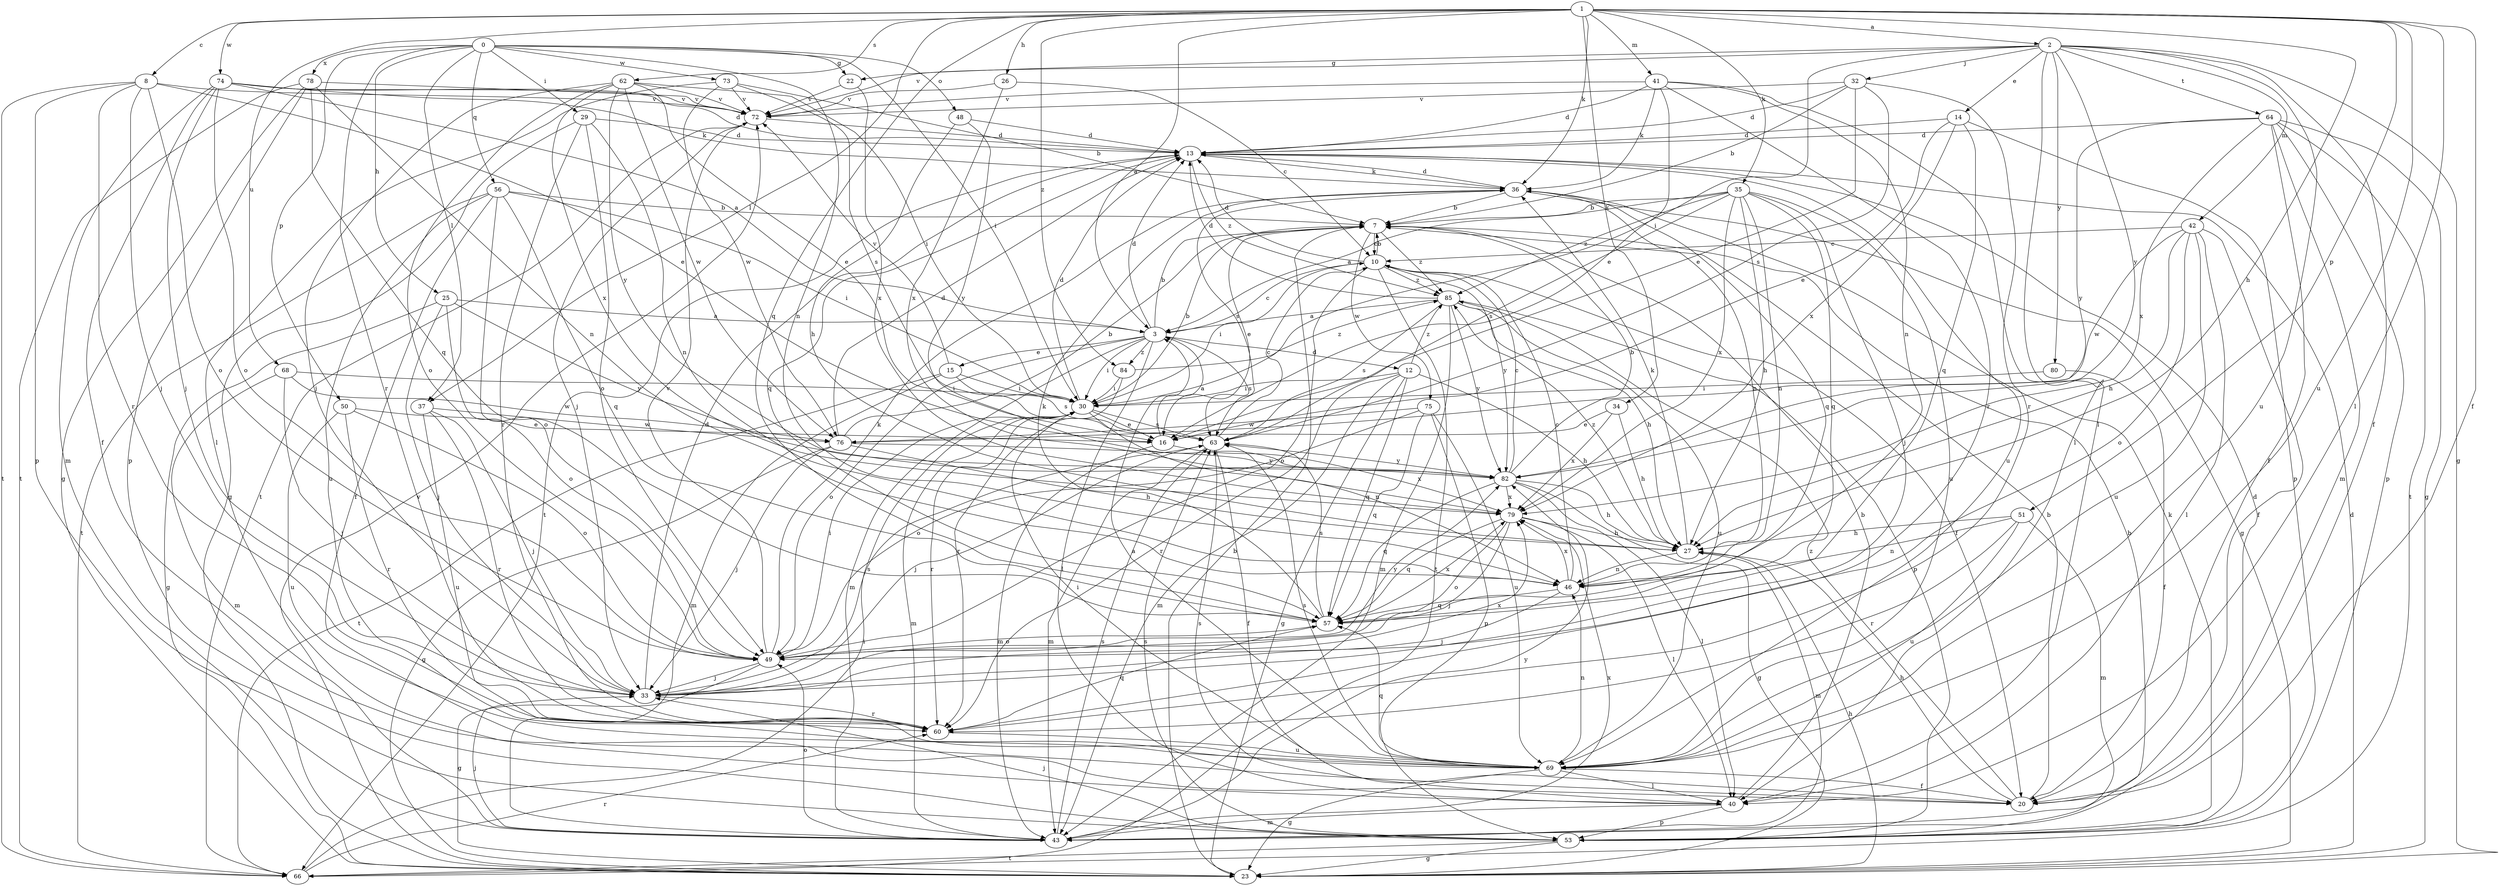 strict digraph  {
0;
1;
2;
3;
7;
8;
10;
12;
13;
14;
15;
16;
20;
22;
23;
25;
26;
27;
29;
30;
32;
33;
34;
35;
36;
37;
40;
41;
42;
43;
46;
48;
49;
50;
51;
53;
56;
57;
60;
62;
63;
64;
66;
68;
69;
72;
73;
74;
75;
76;
78;
79;
80;
82;
84;
85;
0 -> 22  [label=g];
0 -> 25  [label=h];
0 -> 29  [label=i];
0 -> 30  [label=i];
0 -> 37  [label=l];
0 -> 46  [label=n];
0 -> 48  [label=o];
0 -> 50  [label=p];
0 -> 56  [label=q];
0 -> 60  [label=r];
0 -> 73  [label=w];
0 -> 78  [label=x];
1 -> 2  [label=a];
1 -> 3  [label=a];
1 -> 8  [label=c];
1 -> 20  [label=f];
1 -> 26  [label=h];
1 -> 27  [label=h];
1 -> 34  [label=k];
1 -> 35  [label=k];
1 -> 36  [label=k];
1 -> 37  [label=l];
1 -> 40  [label=l];
1 -> 41  [label=m];
1 -> 51  [label=p];
1 -> 57  [label=q];
1 -> 62  [label=s];
1 -> 68  [label=u];
1 -> 69  [label=u];
1 -> 74  [label=w];
1 -> 84  [label=z];
2 -> 14  [label=e];
2 -> 20  [label=f];
2 -> 22  [label=g];
2 -> 23  [label=g];
2 -> 30  [label=i];
2 -> 32  [label=j];
2 -> 40  [label=l];
2 -> 42  [label=m];
2 -> 64  [label=t];
2 -> 69  [label=u];
2 -> 72  [label=v];
2 -> 80  [label=y];
2 -> 82  [label=y];
3 -> 7  [label=b];
3 -> 10  [label=c];
3 -> 12  [label=d];
3 -> 13  [label=d];
3 -> 15  [label=e];
3 -> 30  [label=i];
3 -> 40  [label=l];
3 -> 43  [label=m];
3 -> 49  [label=o];
3 -> 63  [label=s];
3 -> 84  [label=z];
7 -> 10  [label=c];
7 -> 16  [label=e];
7 -> 75  [label=w];
7 -> 85  [label=z];
8 -> 16  [label=e];
8 -> 33  [label=j];
8 -> 49  [label=o];
8 -> 53  [label=p];
8 -> 60  [label=r];
8 -> 66  [label=t];
8 -> 72  [label=v];
10 -> 7  [label=b];
10 -> 13  [label=d];
10 -> 20  [label=f];
10 -> 30  [label=i];
10 -> 49  [label=o];
10 -> 66  [label=t];
10 -> 82  [label=y];
10 -> 85  [label=z];
12 -> 23  [label=g];
12 -> 27  [label=h];
12 -> 30  [label=i];
12 -> 43  [label=m];
12 -> 57  [label=q];
12 -> 60  [label=r];
12 -> 85  [label=z];
13 -> 36  [label=k];
13 -> 57  [label=q];
13 -> 66  [label=t];
13 -> 69  [label=u];
13 -> 85  [label=z];
14 -> 13  [label=d];
14 -> 16  [label=e];
14 -> 53  [label=p];
14 -> 57  [label=q];
14 -> 79  [label=x];
15 -> 30  [label=i];
15 -> 43  [label=m];
15 -> 63  [label=s];
15 -> 66  [label=t];
15 -> 72  [label=v];
16 -> 3  [label=a];
16 -> 43  [label=m];
16 -> 79  [label=x];
20 -> 7  [label=b];
20 -> 27  [label=h];
20 -> 85  [label=z];
22 -> 72  [label=v];
22 -> 79  [label=x];
23 -> 7  [label=b];
23 -> 13  [label=d];
23 -> 27  [label=h];
23 -> 72  [label=v];
25 -> 3  [label=a];
25 -> 23  [label=g];
25 -> 33  [label=j];
25 -> 49  [label=o];
25 -> 82  [label=y];
26 -> 10  [label=c];
26 -> 72  [label=v];
26 -> 79  [label=x];
27 -> 36  [label=k];
27 -> 43  [label=m];
27 -> 46  [label=n];
27 -> 85  [label=z];
29 -> 13  [label=d];
29 -> 23  [label=g];
29 -> 46  [label=n];
29 -> 49  [label=o];
29 -> 60  [label=r];
30 -> 7  [label=b];
30 -> 13  [label=d];
30 -> 16  [label=e];
30 -> 43  [label=m];
30 -> 46  [label=n];
30 -> 60  [label=r];
30 -> 63  [label=s];
32 -> 7  [label=b];
32 -> 13  [label=d];
32 -> 16  [label=e];
32 -> 60  [label=r];
32 -> 63  [label=s];
32 -> 72  [label=v];
33 -> 13  [label=d];
33 -> 60  [label=r];
33 -> 63  [label=s];
33 -> 79  [label=x];
34 -> 16  [label=e];
34 -> 27  [label=h];
34 -> 79  [label=x];
35 -> 3  [label=a];
35 -> 7  [label=b];
35 -> 27  [label=h];
35 -> 33  [label=j];
35 -> 46  [label=n];
35 -> 57  [label=q];
35 -> 63  [label=s];
35 -> 69  [label=u];
35 -> 79  [label=x];
35 -> 85  [label=z];
36 -> 7  [label=b];
36 -> 13  [label=d];
36 -> 23  [label=g];
36 -> 46  [label=n];
36 -> 57  [label=q];
36 -> 63  [label=s];
37 -> 33  [label=j];
37 -> 60  [label=r];
37 -> 69  [label=u];
37 -> 76  [label=w];
40 -> 7  [label=b];
40 -> 43  [label=m];
40 -> 53  [label=p];
40 -> 63  [label=s];
41 -> 13  [label=d];
41 -> 16  [label=e];
41 -> 36  [label=k];
41 -> 40  [label=l];
41 -> 46  [label=n];
41 -> 60  [label=r];
41 -> 72  [label=v];
42 -> 10  [label=c];
42 -> 20  [label=f];
42 -> 27  [label=h];
42 -> 40  [label=l];
42 -> 49  [label=o];
42 -> 69  [label=u];
42 -> 76  [label=w];
43 -> 33  [label=j];
43 -> 49  [label=o];
43 -> 63  [label=s];
43 -> 79  [label=x];
43 -> 82  [label=y];
46 -> 10  [label=c];
46 -> 33  [label=j];
46 -> 57  [label=q];
46 -> 79  [label=x];
48 -> 13  [label=d];
48 -> 27  [label=h];
48 -> 82  [label=y];
49 -> 23  [label=g];
49 -> 30  [label=i];
49 -> 33  [label=j];
49 -> 36  [label=k];
49 -> 72  [label=v];
49 -> 82  [label=y];
50 -> 16  [label=e];
50 -> 49  [label=o];
50 -> 60  [label=r];
50 -> 69  [label=u];
51 -> 27  [label=h];
51 -> 43  [label=m];
51 -> 46  [label=n];
51 -> 60  [label=r];
51 -> 69  [label=u];
53 -> 7  [label=b];
53 -> 13  [label=d];
53 -> 23  [label=g];
53 -> 33  [label=j];
53 -> 36  [label=k];
53 -> 63  [label=s];
53 -> 66  [label=t];
56 -> 7  [label=b];
56 -> 20  [label=f];
56 -> 30  [label=i];
56 -> 49  [label=o];
56 -> 57  [label=q];
56 -> 66  [label=t];
56 -> 69  [label=u];
57 -> 36  [label=k];
57 -> 49  [label=o];
57 -> 63  [label=s];
57 -> 79  [label=x];
60 -> 57  [label=q];
60 -> 69  [label=u];
62 -> 16  [label=e];
62 -> 30  [label=i];
62 -> 33  [label=j];
62 -> 49  [label=o];
62 -> 72  [label=v];
62 -> 76  [label=w];
62 -> 79  [label=x];
62 -> 82  [label=y];
63 -> 10  [label=c];
63 -> 20  [label=f];
63 -> 33  [label=j];
63 -> 43  [label=m];
63 -> 82  [label=y];
64 -> 13  [label=d];
64 -> 20  [label=f];
64 -> 23  [label=g];
64 -> 43  [label=m];
64 -> 53  [label=p];
64 -> 66  [label=t];
64 -> 79  [label=x];
64 -> 82  [label=y];
66 -> 30  [label=i];
66 -> 60  [label=r];
68 -> 30  [label=i];
68 -> 33  [label=j];
68 -> 43  [label=m];
68 -> 76  [label=w];
69 -> 3  [label=a];
69 -> 20  [label=f];
69 -> 23  [label=g];
69 -> 30  [label=i];
69 -> 40  [label=l];
69 -> 46  [label=n];
69 -> 57  [label=q];
69 -> 63  [label=s];
72 -> 13  [label=d];
72 -> 33  [label=j];
72 -> 66  [label=t];
73 -> 7  [label=b];
73 -> 40  [label=l];
73 -> 63  [label=s];
73 -> 72  [label=v];
73 -> 76  [label=w];
74 -> 3  [label=a];
74 -> 13  [label=d];
74 -> 20  [label=f];
74 -> 33  [label=j];
74 -> 36  [label=k];
74 -> 43  [label=m];
74 -> 49  [label=o];
74 -> 72  [label=v];
75 -> 49  [label=o];
75 -> 53  [label=p];
75 -> 57  [label=q];
75 -> 69  [label=u];
75 -> 76  [label=w];
76 -> 7  [label=b];
76 -> 13  [label=d];
76 -> 23  [label=g];
76 -> 27  [label=h];
76 -> 33  [label=j];
76 -> 82  [label=y];
78 -> 23  [label=g];
78 -> 46  [label=n];
78 -> 53  [label=p];
78 -> 57  [label=q];
78 -> 66  [label=t];
78 -> 72  [label=v];
79 -> 27  [label=h];
79 -> 33  [label=j];
79 -> 40  [label=l];
79 -> 49  [label=o];
79 -> 57  [label=q];
80 -> 20  [label=f];
80 -> 30  [label=i];
82 -> 7  [label=b];
82 -> 10  [label=c];
82 -> 23  [label=g];
82 -> 27  [label=h];
82 -> 40  [label=l];
82 -> 57  [label=q];
82 -> 79  [label=x];
84 -> 30  [label=i];
84 -> 60  [label=r];
84 -> 85  [label=z];
85 -> 3  [label=a];
85 -> 13  [label=d];
85 -> 27  [label=h];
85 -> 43  [label=m];
85 -> 53  [label=p];
85 -> 63  [label=s];
85 -> 69  [label=u];
85 -> 82  [label=y];
}
